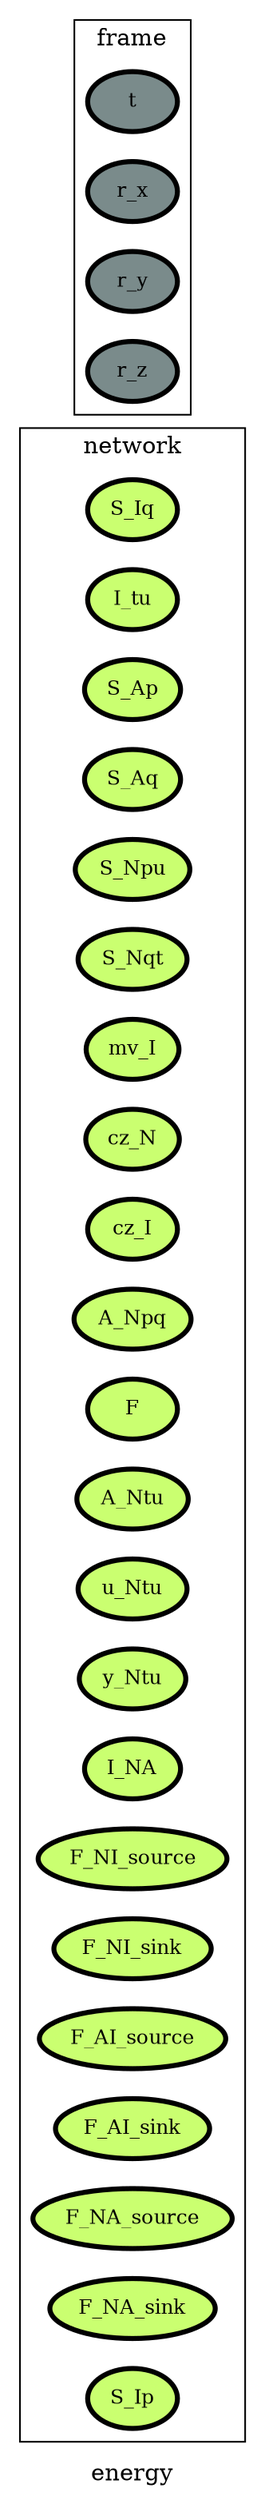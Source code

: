digraph energy {
label=energy;
rankdir=LR;
subgraph cluster_energy___transport {
label=transport;
rankdir=LR;
}

subgraph cluster_energy___geometry {
label=geometry;
rankdir=LR;
}

subgraph cluster_energy___properties {
label=properties;
rankdir=LR;
}

subgraph cluster_energy___network {
label=network;
rankdir=LR;
V_10 [fillcolor=darkolivegreen1, fontsize=12, label=S_Iq, penwidth=3, style=filled];
V_11 [fillcolor=darkolivegreen1, fontsize=12, label=I_tu, penwidth=3, style=filled];
V_12 [fillcolor=darkolivegreen1, fontsize=12, label=S_Ap, penwidth=3, style=filled];
V_13 [fillcolor=darkolivegreen1, fontsize=12, label=S_Aq, penwidth=3, style=filled];
V_14 [fillcolor=darkolivegreen1, fontsize=12, label=S_Npu, penwidth=3, style=filled];
V_15 [fillcolor=darkolivegreen1, fontsize=12, label=S_Nqt, penwidth=3, style=filled];
V_16 [fillcolor=darkolivegreen1, fontsize=12, label=mv_I, penwidth=3, style=filled];
V_17 [fillcolor=darkolivegreen1, fontsize=12, label=cz_N, penwidth=3, style=filled];
V_18 [fillcolor=darkolivegreen1, fontsize=12, label=cz_I, penwidth=3, style=filled];
V_19 [fillcolor=darkolivegreen1, fontsize=12, label=A_Npq, penwidth=3, style=filled];
V_2 [fillcolor=darkolivegreen1, fontsize=12, label=F, penwidth=3, style=filled];
V_20 [fillcolor=darkolivegreen1, fontsize=12, label=A_Ntu, penwidth=3, style=filled];
V_21 [fillcolor=darkolivegreen1, fontsize=12, label=u_Ntu, penwidth=3, style=filled];
V_22 [fillcolor=darkolivegreen1, fontsize=12, label=y_Ntu, penwidth=3, style=filled];
V_27 [fillcolor=darkolivegreen1, fontsize=12, label=I_NA, penwidth=3, style=filled];
V_3 [fillcolor=darkolivegreen1, fontsize=12, label=F_NI_source, penwidth=3, style=filled];
V_4 [fillcolor=darkolivegreen1, fontsize=12, label=F_NI_sink, penwidth=3, style=filled];
V_5 [fillcolor=darkolivegreen1, fontsize=12, label=F_AI_source, penwidth=3, style=filled];
V_6 [fillcolor=darkolivegreen1, fontsize=12, label=F_AI_sink, penwidth=3, style=filled];
V_7 [fillcolor=darkolivegreen1, fontsize=12, label=F_NA_source, penwidth=3, style=filled];
V_8 [fillcolor=darkolivegreen1, fontsize=12, label=F_NA_sink, penwidth=3, style=filled];
V_9 [fillcolor=darkolivegreen1, fontsize=12, label=S_Ip, penwidth=3, style=filled];
}

subgraph cluster_energy___differenceOperator {
label=differenceOperator;
rankdir=LR;
}

subgraph cluster_energy___frame {
label=frame;
rankdir=LR;
V_1 [fillcolor=lightcyan4, fontsize=12, label=t, penwidth=3, style=filled];
V_23 [fillcolor=lightcyan4, fontsize=12, label=r_x, penwidth=3, style=filled];
V_24 [fillcolor=lightcyan4, fontsize=12, label=r_y, penwidth=3, style=filled];
V_25 [fillcolor=lightcyan4, fontsize=12, label=r_z, penwidth=3, style=filled];
}

subgraph cluster_energy___state {
label=state;
rankdir=LR;
}

subgraph cluster_energy___constant {
label=constant;
rankdir=LR;
}

subgraph cluster_energy___effort {
label=effort;
rankdir=LR;
}

subgraph cluster_energy___secondaryState {
label=secondaryState;
rankdir=LR;
}

subgraph cluster_energy___conversion {
label=conversion;
rankdir=LR;
}

subgraph cluster_energy___diffState {
label=diffState;
rankdir=LR;
}

subgraph cluster_energy___internalTransport {
label=internalTransport;
rankdir=LR;
}

}
